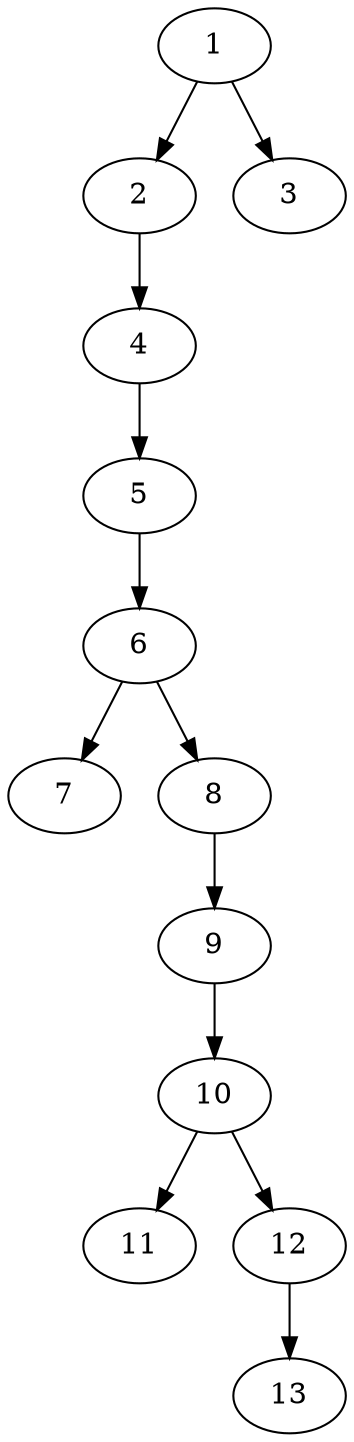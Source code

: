 // DAG (tier=1-easy, mode=data, n=13, ccr=0.348, fat=0.412, density=0.200, regular=0.762, jump=0.087, mindata=1048576, maxdata=8388608)
// DAG automatically generated by daggen at Sun Aug 24 16:33:33 2025
// /home/ermia/Project/Environments/daggen/bin/daggen --dot --ccr 0.348 --fat 0.412 --regular 0.762 --density 0.200 --jump 0.087 --mindata 1048576 --maxdata 8388608 -n 13 
digraph G {
  1 [size="535653219505572675584", alpha="0.05", expect_size="267826609752786337792"]
  1 -> 2 [size ="527649826930688"]
  1 -> 3 [size ="527649826930688"]
  2 [size="38282828882502864", alpha="0.09", expect_size="19141414441251432"]
  2 -> 4 [size ="24586540285952"]
  3 [size="160852855191286841344", alpha="0.07", expect_size="80426427595643420672"]
  4 [size="16101972726465429504", alpha="0.01", expect_size="8050986363232714752"]
  4 -> 5 [size ="51012433870848"]
  5 [size="1194271967432430080", alpha="0.12", expect_size="597135983716215040"]
  5 -> 6 [size ="450587711766528"]
  6 [size="15495711975464004", alpha="0.20", expect_size="7747855987732002"]
  6 -> 7 [size ="317484519391232"]
  6 -> 8 [size ="317484519391232"]
  7 [size="901478683583383296", alpha="0.01", expect_size="450739341791691648"]
  8 [size="475598415182799296", alpha="0.16", expect_size="237799207591399648"]
  8 -> 9 [size ="421679385804800"]
  9 [size="125032867085290480", alpha="0.09", expect_size="62516433542645240"]
  9 -> 10 [size ="104529605427200"]
  10 [size="1261248630472318976", alpha="0.09", expect_size="630624315236159488"]
  10 -> 11 [size ="446294380249088"]
  10 -> 12 [size ="446294380249088"]
  11 [size="1063473144694530", alpha="0.08", expect_size="531736572347265"]
  12 [size="145300618488573853696", alpha="0.09", expect_size="72650309244286926848"]
  12 -> 13 [size ="221106560565248"]
  13 [size="4618567645193699", alpha="0.08", expect_size="2309283822596849"]
}